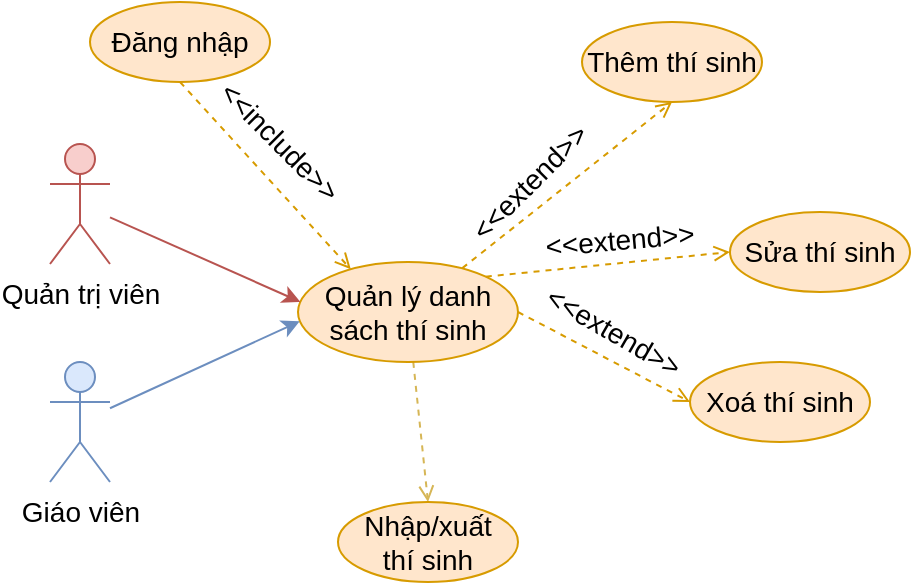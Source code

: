 <mxfile version="22.1.16" type="device">
  <diagram name="Page-1" id="2Mh8fFr2FcED1S8AqWcj">
    <mxGraphModel dx="1050" dy="621" grid="1" gridSize="10" guides="1" tooltips="1" connect="1" arrows="1" fold="1" page="1" pageScale="1" pageWidth="850" pageHeight="1100" math="0" shadow="0">
      <root>
        <mxCell id="0" />
        <mxCell id="1" parent="0" />
        <mxCell id="h74L1qnNPXKqBKv787xD-20" style="rounded=0;orthogonalLoop=1;jettySize=auto;html=1;entryX=0.5;entryY=0;entryDx=0;entryDy=0;fillColor=#fff2cc;strokeColor=#d6b656;dashed=1;endArrow=open;endFill=0;" edge="1" parent="1" source="h74L1qnNPXKqBKv787xD-1" target="h74L1qnNPXKqBKv787xD-18">
          <mxGeometry relative="1" as="geometry" />
        </mxCell>
        <mxCell id="h74L1qnNPXKqBKv787xD-1" value="Quản lý danh sách thí sinh" style="ellipse;whiteSpace=wrap;html=1;fillColor=#ffe6cc;strokeColor=#d79b00;fontSize=14;" vertex="1" parent="1">
          <mxGeometry x="414" y="290" width="110" height="50" as="geometry" />
        </mxCell>
        <mxCell id="h74L1qnNPXKqBKv787xD-2" style="rounded=0;orthogonalLoop=1;jettySize=auto;html=1;entryX=0.5;entryY=1;entryDx=0;entryDy=0;fillColor=#ffe6cc;strokeColor=#d79b00;exitX=0.747;exitY=0.061;exitDx=0;exitDy=0;exitPerimeter=0;dashed=1;fontSize=14;endArrow=open;endFill=0;" edge="1" parent="1" source="h74L1qnNPXKqBKv787xD-1" target="h74L1qnNPXKqBKv787xD-5">
          <mxGeometry relative="1" as="geometry">
            <mxPoint x="495" y="263" as="sourcePoint" />
          </mxGeometry>
        </mxCell>
        <mxCell id="h74L1qnNPXKqBKv787xD-3" style="rounded=0;orthogonalLoop=1;jettySize=auto;html=1;entryX=0;entryY=0.5;entryDx=0;entryDy=0;fillColor=#ffe6cc;strokeColor=#d79b00;exitX=1;exitY=0;exitDx=0;exitDy=0;dashed=1;fontSize=14;endArrow=open;endFill=0;" edge="1" parent="1" source="h74L1qnNPXKqBKv787xD-1" target="h74L1qnNPXKqBKv787xD-6">
          <mxGeometry relative="1" as="geometry">
            <mxPoint x="516" y="280" as="sourcePoint" />
          </mxGeometry>
        </mxCell>
        <mxCell id="h74L1qnNPXKqBKv787xD-4" style="rounded=0;orthogonalLoop=1;jettySize=auto;html=1;exitX=1;exitY=0.5;exitDx=0;exitDy=0;entryX=0;entryY=0.5;entryDx=0;entryDy=0;fillColor=#ffe6cc;strokeColor=#d79b00;dashed=1;fontSize=14;endArrow=open;endFill=0;" edge="1" parent="1" source="h74L1qnNPXKqBKv787xD-1" target="h74L1qnNPXKqBKv787xD-7">
          <mxGeometry relative="1" as="geometry">
            <mxPoint x="503" y="294" as="sourcePoint" />
          </mxGeometry>
        </mxCell>
        <mxCell id="h74L1qnNPXKqBKv787xD-5" value="Thêm thí sinh" style="ellipse;whiteSpace=wrap;html=1;fillColor=#ffe6cc;strokeColor=#d79b00;fontSize=14;" vertex="1" parent="1">
          <mxGeometry x="556" y="170" width="90" height="40" as="geometry" />
        </mxCell>
        <mxCell id="h74L1qnNPXKqBKv787xD-6" value="Sửa thí sinh" style="ellipse;whiteSpace=wrap;html=1;fillColor=#ffe6cc;strokeColor=#d79b00;fontSize=14;" vertex="1" parent="1">
          <mxGeometry x="630" y="265" width="90" height="40" as="geometry" />
        </mxCell>
        <mxCell id="h74L1qnNPXKqBKv787xD-7" value="Xoá thí sinh" style="ellipse;whiteSpace=wrap;html=1;fillColor=#ffe6cc;strokeColor=#d79b00;fontSize=14;" vertex="1" parent="1">
          <mxGeometry x="610" y="340" width="90" height="40" as="geometry" />
        </mxCell>
        <mxCell id="h74L1qnNPXKqBKv787xD-8" value="&lt;font style=&quot;font-size: 14px;&quot;&gt;&amp;lt;&amp;lt;extend&amp;gt;&amp;gt;&lt;/font&gt;" style="text;html=1;strokeColor=none;fillColor=none;align=center;verticalAlign=middle;whiteSpace=wrap;rounded=0;rotation=-45;fontSize=14;" vertex="1" parent="1">
          <mxGeometry x="500" y="235" width="60" height="30" as="geometry" />
        </mxCell>
        <mxCell id="h74L1qnNPXKqBKv787xD-9" value="&lt;font style=&quot;font-size: 14px;&quot;&gt;&amp;lt;&amp;lt;extend&amp;gt;&amp;gt;&lt;/font&gt;" style="text;html=1;strokeColor=none;fillColor=none;align=center;verticalAlign=middle;whiteSpace=wrap;rounded=0;rotation=-5;fontSize=14;" vertex="1" parent="1">
          <mxGeometry x="545" y="264" width="60" height="30" as="geometry" />
        </mxCell>
        <mxCell id="h74L1qnNPXKqBKv787xD-10" value="&lt;font style=&quot;font-size: 14px;&quot;&gt;&amp;lt;&amp;lt;extend&amp;gt;&amp;gt;&lt;/font&gt;" style="text;html=1;strokeColor=none;fillColor=none;align=center;verticalAlign=middle;whiteSpace=wrap;rounded=0;rotation=30;fontSize=14;" vertex="1" parent="1">
          <mxGeometry x="542" y="310" width="60" height="30" as="geometry" />
        </mxCell>
        <mxCell id="h74L1qnNPXKqBKv787xD-11" style="rounded=0;orthogonalLoop=1;jettySize=auto;html=1;entryX=0.011;entryY=0.399;entryDx=0;entryDy=0;fillColor=#f8cecc;strokeColor=#b85450;fontSize=14;entryPerimeter=0;" edge="1" parent="1" source="h74L1qnNPXKqBKv787xD-12" target="h74L1qnNPXKqBKv787xD-1">
          <mxGeometry relative="1" as="geometry">
            <mxPoint x="414.0" y="315" as="targetPoint" />
          </mxGeometry>
        </mxCell>
        <mxCell id="h74L1qnNPXKqBKv787xD-12" value="Quản trị viên" style="shape=umlActor;verticalLabelPosition=bottom;verticalAlign=top;html=1;outlineConnect=0;fillColor=#f8cecc;strokeColor=#b85450;fontSize=14;" vertex="1" parent="1">
          <mxGeometry x="290" y="231.0" width="30" height="60" as="geometry" />
        </mxCell>
        <mxCell id="h74L1qnNPXKqBKv787xD-13" style="rounded=0;orthogonalLoop=1;jettySize=auto;html=1;entryX=0.24;entryY=0.072;entryDx=0;entryDy=0;fillColor=#ffe6cc;strokeColor=#d79b00;endArrow=open;endFill=0;dashed=1;exitX=0.5;exitY=1;exitDx=0;exitDy=0;entryPerimeter=0;" edge="1" parent="1" source="h74L1qnNPXKqBKv787xD-14" target="h74L1qnNPXKqBKv787xD-1">
          <mxGeometry relative="1" as="geometry">
            <mxPoint x="325.5" y="106" as="targetPoint" />
            <mxPoint x="325" y="196" as="sourcePoint" />
          </mxGeometry>
        </mxCell>
        <mxCell id="h74L1qnNPXKqBKv787xD-14" value="Đăng nhập" style="ellipse;whiteSpace=wrap;html=1;fillColor=#ffe6cc;strokeColor=#d79b00;fontSize=14;" vertex="1" parent="1">
          <mxGeometry x="310" y="160" width="90" height="40" as="geometry" />
        </mxCell>
        <mxCell id="h74L1qnNPXKqBKv787xD-15" value="&lt;font&gt;&amp;lt;&amp;lt;include&amp;gt;&amp;gt;&lt;/font&gt;" style="text;html=1;strokeColor=none;fillColor=none;align=center;verticalAlign=middle;whiteSpace=wrap;rounded=0;rotation=45;fontSize=14;" vertex="1" parent="1">
          <mxGeometry x="375" y="215" width="60" height="30" as="geometry" />
        </mxCell>
        <mxCell id="h74L1qnNPXKqBKv787xD-16" style="rounded=0;orthogonalLoop=1;jettySize=auto;html=1;entryX=0.008;entryY=0.593;entryDx=0;entryDy=0;fillColor=#dae8fc;strokeColor=#6c8ebf;entryPerimeter=0;" edge="1" parent="1" source="h74L1qnNPXKqBKv787xD-17" target="h74L1qnNPXKqBKv787xD-1">
          <mxGeometry relative="1" as="geometry" />
        </mxCell>
        <mxCell id="h74L1qnNPXKqBKv787xD-17" value="Giáo viên" style="shape=umlActor;verticalLabelPosition=bottom;verticalAlign=top;html=1;outlineConnect=0;fillColor=#dae8fc;strokeColor=#6c8ebf;fontSize=14;" vertex="1" parent="1">
          <mxGeometry x="290" y="340.0" width="30" height="60" as="geometry" />
        </mxCell>
        <mxCell id="h74L1qnNPXKqBKv787xD-18" value="Nhập/xuất&lt;br&gt;thí sinh" style="ellipse;whiteSpace=wrap;html=1;fillColor=#ffe6cc;strokeColor=#d79b00;fontSize=14;" vertex="1" parent="1">
          <mxGeometry x="434" y="410" width="90" height="40" as="geometry" />
        </mxCell>
      </root>
    </mxGraphModel>
  </diagram>
</mxfile>
